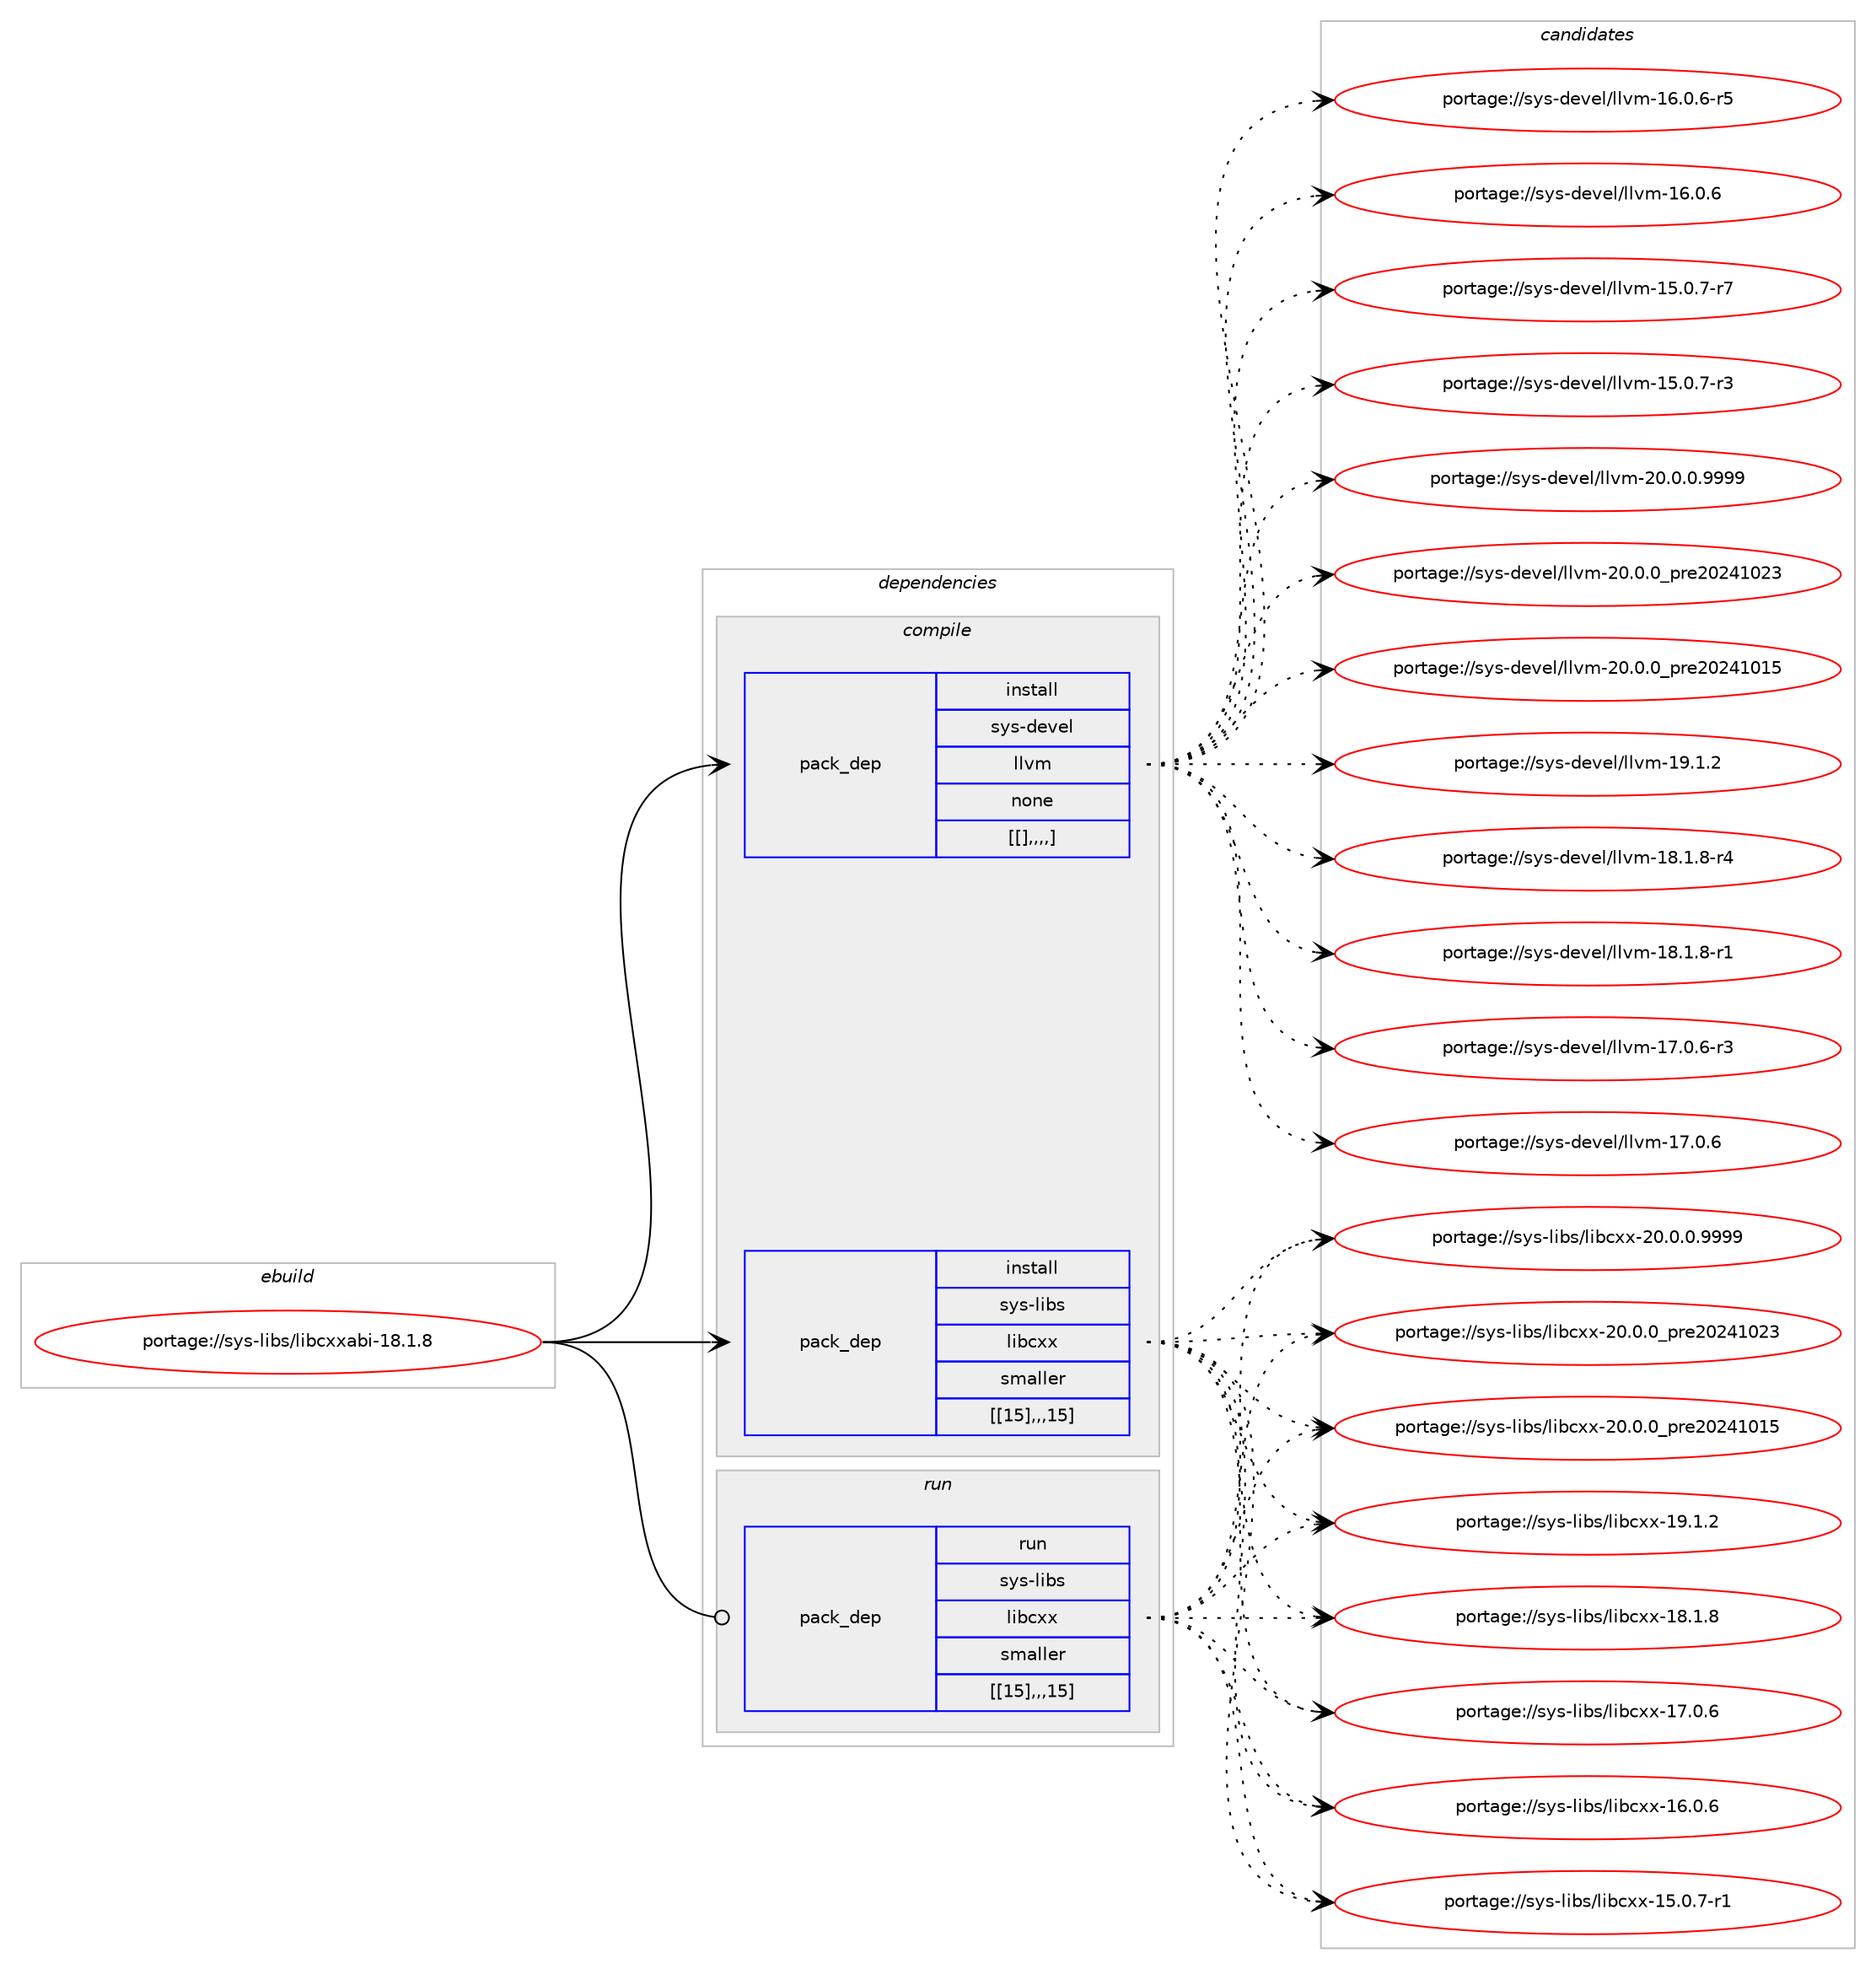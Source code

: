 digraph prolog {

# *************
# Graph options
# *************

newrank=true;
concentrate=true;
compound=true;
graph [rankdir=LR,fontname=Helvetica,fontsize=10,ranksep=1.5];#, ranksep=2.5, nodesep=0.2];
edge  [arrowhead=vee];
node  [fontname=Helvetica,fontsize=10];

# **********
# The ebuild
# **********

subgraph cluster_leftcol {
color=gray;
label=<<i>ebuild</i>>;
id [label="portage://sys-libs/libcxxabi-18.1.8", color=red, width=4, href="../sys-libs/libcxxabi-18.1.8.svg"];
}

# ****************
# The dependencies
# ****************

subgraph cluster_midcol {
color=gray;
label=<<i>dependencies</i>>;
subgraph cluster_compile {
fillcolor="#eeeeee";
style=filled;
label=<<i>compile</i>>;
subgraph pack336949 {
dependency464565 [label=<<TABLE BORDER="0" CELLBORDER="1" CELLSPACING="0" CELLPADDING="4" WIDTH="220"><TR><TD ROWSPAN="6" CELLPADDING="30">pack_dep</TD></TR><TR><TD WIDTH="110">install</TD></TR><TR><TD>sys-devel</TD></TR><TR><TD>llvm</TD></TR><TR><TD>none</TD></TR><TR><TD>[[],,,,]</TD></TR></TABLE>>, shape=none, color=blue];
}
id:e -> dependency464565:w [weight=20,style="solid",arrowhead="vee"];
subgraph pack336996 {
dependency464629 [label=<<TABLE BORDER="0" CELLBORDER="1" CELLSPACING="0" CELLPADDING="4" WIDTH="220"><TR><TD ROWSPAN="6" CELLPADDING="30">pack_dep</TD></TR><TR><TD WIDTH="110">install</TD></TR><TR><TD>sys-libs</TD></TR><TR><TD>libcxx</TD></TR><TR><TD>smaller</TD></TR><TR><TD>[[15],,,15]</TD></TR></TABLE>>, shape=none, color=blue];
}
id:e -> dependency464629:w [weight=20,style="solid",arrowhead="vee"];
}
subgraph cluster_compileandrun {
fillcolor="#eeeeee";
style=filled;
label=<<i>compile and run</i>>;
}
subgraph cluster_run {
fillcolor="#eeeeee";
style=filled;
label=<<i>run</i>>;
subgraph pack337035 {
dependency464689 [label=<<TABLE BORDER="0" CELLBORDER="1" CELLSPACING="0" CELLPADDING="4" WIDTH="220"><TR><TD ROWSPAN="6" CELLPADDING="30">pack_dep</TD></TR><TR><TD WIDTH="110">run</TD></TR><TR><TD>sys-libs</TD></TR><TR><TD>libcxx</TD></TR><TR><TD>smaller</TD></TR><TR><TD>[[15],,,15]</TD></TR></TABLE>>, shape=none, color=blue];
}
id:e -> dependency464689:w [weight=20,style="solid",arrowhead="odot"];
}
}

# **************
# The candidates
# **************

subgraph cluster_choices {
rank=same;
color=gray;
label=<<i>candidates</i>>;

subgraph choice336746 {
color=black;
nodesep=1;
choice1151211154510010111810110847108108118109455048464846484657575757 [label="portage://sys-devel/llvm-20.0.0.9999", color=red, width=4,href="../sys-devel/llvm-20.0.0.9999.svg"];
choice115121115451001011181011084710810811810945504846484648951121141015048505249485051 [label="portage://sys-devel/llvm-20.0.0_pre20241023", color=red, width=4,href="../sys-devel/llvm-20.0.0_pre20241023.svg"];
choice115121115451001011181011084710810811810945504846484648951121141015048505249484953 [label="portage://sys-devel/llvm-20.0.0_pre20241015", color=red, width=4,href="../sys-devel/llvm-20.0.0_pre20241015.svg"];
choice115121115451001011181011084710810811810945495746494650 [label="portage://sys-devel/llvm-19.1.2", color=red, width=4,href="../sys-devel/llvm-19.1.2.svg"];
choice1151211154510010111810110847108108118109454956464946564511452 [label="portage://sys-devel/llvm-18.1.8-r4", color=red, width=4,href="../sys-devel/llvm-18.1.8-r4.svg"];
choice1151211154510010111810110847108108118109454956464946564511449 [label="portage://sys-devel/llvm-18.1.8-r1", color=red, width=4,href="../sys-devel/llvm-18.1.8-r1.svg"];
choice1151211154510010111810110847108108118109454955464846544511451 [label="portage://sys-devel/llvm-17.0.6-r3", color=red, width=4,href="../sys-devel/llvm-17.0.6-r3.svg"];
choice115121115451001011181011084710810811810945495546484654 [label="portage://sys-devel/llvm-17.0.6", color=red, width=4,href="../sys-devel/llvm-17.0.6.svg"];
choice1151211154510010111810110847108108118109454954464846544511453 [label="portage://sys-devel/llvm-16.0.6-r5", color=red, width=4,href="../sys-devel/llvm-16.0.6-r5.svg"];
choice115121115451001011181011084710810811810945495446484654 [label="portage://sys-devel/llvm-16.0.6", color=red, width=4,href="../sys-devel/llvm-16.0.6.svg"];
choice1151211154510010111810110847108108118109454953464846554511455 [label="portage://sys-devel/llvm-15.0.7-r7", color=red, width=4,href="../sys-devel/llvm-15.0.7-r7.svg"];
choice1151211154510010111810110847108108118109454953464846554511451 [label="portage://sys-devel/llvm-15.0.7-r3", color=red, width=4,href="../sys-devel/llvm-15.0.7-r3.svg"];
dependency464565:e -> choice1151211154510010111810110847108108118109455048464846484657575757:w [style=dotted,weight="100"];
dependency464565:e -> choice115121115451001011181011084710810811810945504846484648951121141015048505249485051:w [style=dotted,weight="100"];
dependency464565:e -> choice115121115451001011181011084710810811810945504846484648951121141015048505249484953:w [style=dotted,weight="100"];
dependency464565:e -> choice115121115451001011181011084710810811810945495746494650:w [style=dotted,weight="100"];
dependency464565:e -> choice1151211154510010111810110847108108118109454956464946564511452:w [style=dotted,weight="100"];
dependency464565:e -> choice1151211154510010111810110847108108118109454956464946564511449:w [style=dotted,weight="100"];
dependency464565:e -> choice1151211154510010111810110847108108118109454955464846544511451:w [style=dotted,weight="100"];
dependency464565:e -> choice115121115451001011181011084710810811810945495546484654:w [style=dotted,weight="100"];
dependency464565:e -> choice1151211154510010111810110847108108118109454954464846544511453:w [style=dotted,weight="100"];
dependency464565:e -> choice115121115451001011181011084710810811810945495446484654:w [style=dotted,weight="100"];
dependency464565:e -> choice1151211154510010111810110847108108118109454953464846554511455:w [style=dotted,weight="100"];
dependency464565:e -> choice1151211154510010111810110847108108118109454953464846554511451:w [style=dotted,weight="100"];
}
subgraph choice336749 {
color=black;
nodesep=1;
choice1151211154510810598115471081059899120120455048464846484657575757 [label="portage://sys-libs/libcxx-20.0.0.9999", color=red, width=4,href="../sys-libs/libcxx-20.0.0.9999.svg"];
choice115121115451081059811547108105989912012045504846484648951121141015048505249485051 [label="portage://sys-libs/libcxx-20.0.0_pre20241023", color=red, width=4,href="../sys-libs/libcxx-20.0.0_pre20241023.svg"];
choice115121115451081059811547108105989912012045504846484648951121141015048505249484953 [label="portage://sys-libs/libcxx-20.0.0_pre20241015", color=red, width=4,href="../sys-libs/libcxx-20.0.0_pre20241015.svg"];
choice115121115451081059811547108105989912012045495746494650 [label="portage://sys-libs/libcxx-19.1.2", color=red, width=4,href="../sys-libs/libcxx-19.1.2.svg"];
choice115121115451081059811547108105989912012045495646494656 [label="portage://sys-libs/libcxx-18.1.8", color=red, width=4,href="../sys-libs/libcxx-18.1.8.svg"];
choice115121115451081059811547108105989912012045495546484654 [label="portage://sys-libs/libcxx-17.0.6", color=red, width=4,href="../sys-libs/libcxx-17.0.6.svg"];
choice115121115451081059811547108105989912012045495446484654 [label="portage://sys-libs/libcxx-16.0.6", color=red, width=4,href="../sys-libs/libcxx-16.0.6.svg"];
choice1151211154510810598115471081059899120120454953464846554511449 [label="portage://sys-libs/libcxx-15.0.7-r1", color=red, width=4,href="../sys-libs/libcxx-15.0.7-r1.svg"];
dependency464629:e -> choice1151211154510810598115471081059899120120455048464846484657575757:w [style=dotted,weight="100"];
dependency464629:e -> choice115121115451081059811547108105989912012045504846484648951121141015048505249485051:w [style=dotted,weight="100"];
dependency464629:e -> choice115121115451081059811547108105989912012045504846484648951121141015048505249484953:w [style=dotted,weight="100"];
dependency464629:e -> choice115121115451081059811547108105989912012045495746494650:w [style=dotted,weight="100"];
dependency464629:e -> choice115121115451081059811547108105989912012045495646494656:w [style=dotted,weight="100"];
dependency464629:e -> choice115121115451081059811547108105989912012045495546484654:w [style=dotted,weight="100"];
dependency464629:e -> choice115121115451081059811547108105989912012045495446484654:w [style=dotted,weight="100"];
dependency464629:e -> choice1151211154510810598115471081059899120120454953464846554511449:w [style=dotted,weight="100"];
}
subgraph choice336817 {
color=black;
nodesep=1;
choice1151211154510810598115471081059899120120455048464846484657575757 [label="portage://sys-libs/libcxx-20.0.0.9999", color=red, width=4,href="../sys-libs/libcxx-20.0.0.9999.svg"];
choice115121115451081059811547108105989912012045504846484648951121141015048505249485051 [label="portage://sys-libs/libcxx-20.0.0_pre20241023", color=red, width=4,href="../sys-libs/libcxx-20.0.0_pre20241023.svg"];
choice115121115451081059811547108105989912012045504846484648951121141015048505249484953 [label="portage://sys-libs/libcxx-20.0.0_pre20241015", color=red, width=4,href="../sys-libs/libcxx-20.0.0_pre20241015.svg"];
choice115121115451081059811547108105989912012045495746494650 [label="portage://sys-libs/libcxx-19.1.2", color=red, width=4,href="../sys-libs/libcxx-19.1.2.svg"];
choice115121115451081059811547108105989912012045495646494656 [label="portage://sys-libs/libcxx-18.1.8", color=red, width=4,href="../sys-libs/libcxx-18.1.8.svg"];
choice115121115451081059811547108105989912012045495546484654 [label="portage://sys-libs/libcxx-17.0.6", color=red, width=4,href="../sys-libs/libcxx-17.0.6.svg"];
choice115121115451081059811547108105989912012045495446484654 [label="portage://sys-libs/libcxx-16.0.6", color=red, width=4,href="../sys-libs/libcxx-16.0.6.svg"];
choice1151211154510810598115471081059899120120454953464846554511449 [label="portage://sys-libs/libcxx-15.0.7-r1", color=red, width=4,href="../sys-libs/libcxx-15.0.7-r1.svg"];
dependency464689:e -> choice1151211154510810598115471081059899120120455048464846484657575757:w [style=dotted,weight="100"];
dependency464689:e -> choice115121115451081059811547108105989912012045504846484648951121141015048505249485051:w [style=dotted,weight="100"];
dependency464689:e -> choice115121115451081059811547108105989912012045504846484648951121141015048505249484953:w [style=dotted,weight="100"];
dependency464689:e -> choice115121115451081059811547108105989912012045495746494650:w [style=dotted,weight="100"];
dependency464689:e -> choice115121115451081059811547108105989912012045495646494656:w [style=dotted,weight="100"];
dependency464689:e -> choice115121115451081059811547108105989912012045495546484654:w [style=dotted,weight="100"];
dependency464689:e -> choice115121115451081059811547108105989912012045495446484654:w [style=dotted,weight="100"];
dependency464689:e -> choice1151211154510810598115471081059899120120454953464846554511449:w [style=dotted,weight="100"];
}
}

}
